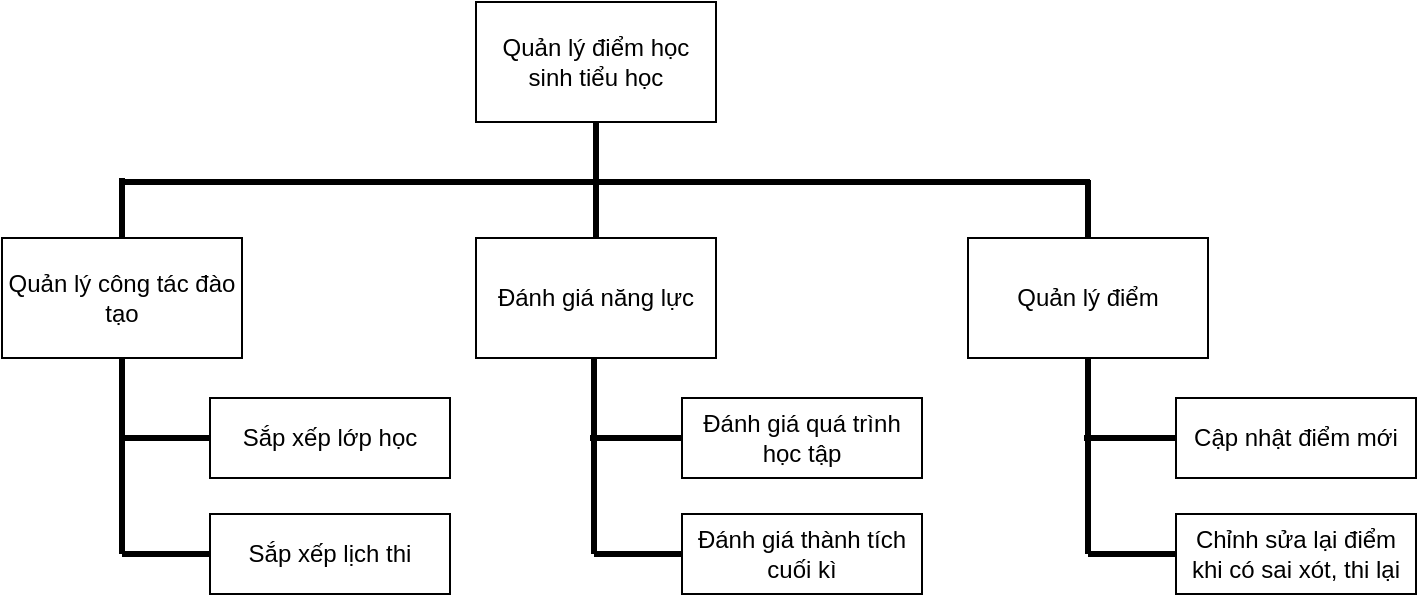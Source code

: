 <mxfile version="14.4.3" type="github">
  <diagram id="xob0y9eP82eo10FlUpxy" name="Page-1">
    <mxGraphModel dx="1141" dy="647" grid="0" gridSize="10" guides="1" tooltips="1" connect="1" arrows="1" fold="1" page="1" pageScale="1" pageWidth="850" pageHeight="1100" background="#ffffff" math="0" shadow="0">
      <root>
        <mxCell id="0" />
        <mxCell id="1" parent="0" />
        <mxCell id="husGnVyWFRahmSMxi9gw-1" value="Quản lý điểm học sinh tiểu học" style="rounded=0;whiteSpace=wrap;html=1;" vertex="1" parent="1">
          <mxGeometry x="349" y="190" width="120" height="60" as="geometry" />
        </mxCell>
        <mxCell id="husGnVyWFRahmSMxi9gw-2" value="Quản lý công tác đào tạo" style="rounded=0;whiteSpace=wrap;html=1;" vertex="1" parent="1">
          <mxGeometry x="112" y="308" width="120" height="60" as="geometry" />
        </mxCell>
        <mxCell id="husGnVyWFRahmSMxi9gw-3" value="Đánh giá năng lực" style="rounded=0;whiteSpace=wrap;html=1;" vertex="1" parent="1">
          <mxGeometry x="349" y="308" width="120" height="60" as="geometry" />
        </mxCell>
        <mxCell id="husGnVyWFRahmSMxi9gw-4" value="Quản lý điểm" style="rounded=0;whiteSpace=wrap;html=1;" vertex="1" parent="1">
          <mxGeometry x="595" y="308" width="120" height="60" as="geometry" />
        </mxCell>
        <mxCell id="husGnVyWFRahmSMxi9gw-5" value="" style="endArrow=none;html=1;entryX=0.5;entryY=1;entryDx=0;entryDy=0;exitX=0.5;exitY=0;exitDx=0;exitDy=0;strokeWidth=3;" edge="1" parent="1" source="husGnVyWFRahmSMxi9gw-3" target="husGnVyWFRahmSMxi9gw-1">
          <mxGeometry width="50" height="50" relative="1" as="geometry">
            <mxPoint x="394" y="439" as="sourcePoint" />
            <mxPoint x="444" y="389" as="targetPoint" />
          </mxGeometry>
        </mxCell>
        <mxCell id="husGnVyWFRahmSMxi9gw-6" value="" style="endArrow=none;html=1;strokeWidth=3;exitX=0.5;exitY=0;exitDx=0;exitDy=0;" edge="1" parent="1" source="husGnVyWFRahmSMxi9gw-2">
          <mxGeometry width="50" height="50" relative="1" as="geometry">
            <mxPoint x="394" y="439" as="sourcePoint" />
            <mxPoint x="172" y="278" as="targetPoint" />
          </mxGeometry>
        </mxCell>
        <mxCell id="husGnVyWFRahmSMxi9gw-7" value="" style="endArrow=none;html=1;strokeWidth=3;exitX=0.5;exitY=0;exitDx=0;exitDy=0;" edge="1" parent="1" source="husGnVyWFRahmSMxi9gw-4">
          <mxGeometry width="50" height="50" relative="1" as="geometry">
            <mxPoint x="172" y="308" as="sourcePoint" />
            <mxPoint x="655" y="279" as="targetPoint" />
          </mxGeometry>
        </mxCell>
        <mxCell id="husGnVyWFRahmSMxi9gw-8" value="" style="endArrow=none;html=1;strokeWidth=3;" edge="1" parent="1">
          <mxGeometry width="50" height="50" relative="1" as="geometry">
            <mxPoint x="172" y="280" as="sourcePoint" />
            <mxPoint x="656" y="280" as="targetPoint" />
          </mxGeometry>
        </mxCell>
        <mxCell id="husGnVyWFRahmSMxi9gw-9" value="" style="endArrow=none;html=1;strokeWidth=3;" edge="1" parent="1">
          <mxGeometry width="50" height="50" relative="1" as="geometry">
            <mxPoint x="172" y="368" as="sourcePoint" />
            <mxPoint x="172" y="466" as="targetPoint" />
          </mxGeometry>
        </mxCell>
        <mxCell id="husGnVyWFRahmSMxi9gw-10" value="Sắp xếp lớp học" style="rounded=0;whiteSpace=wrap;html=1;" vertex="1" parent="1">
          <mxGeometry x="216" y="388" width="120" height="40" as="geometry" />
        </mxCell>
        <mxCell id="husGnVyWFRahmSMxi9gw-11" value="Sắp xếp lịch thi" style="rounded=0;whiteSpace=wrap;html=1;" vertex="1" parent="1">
          <mxGeometry x="216" y="446" width="120" height="40" as="geometry" />
        </mxCell>
        <mxCell id="husGnVyWFRahmSMxi9gw-12" value="" style="endArrow=none;html=1;strokeWidth=3;exitX=0;exitY=0.5;exitDx=0;exitDy=0;" edge="1" parent="1" source="husGnVyWFRahmSMxi9gw-11">
          <mxGeometry width="50" height="50" relative="1" as="geometry">
            <mxPoint x="350" y="378" as="sourcePoint" />
            <mxPoint x="172" y="466" as="targetPoint" />
          </mxGeometry>
        </mxCell>
        <mxCell id="husGnVyWFRahmSMxi9gw-13" value="" style="endArrow=none;html=1;strokeWidth=3;exitX=0;exitY=0.5;exitDx=0;exitDy=0;" edge="1" parent="1" source="husGnVyWFRahmSMxi9gw-10">
          <mxGeometry width="50" height="50" relative="1" as="geometry">
            <mxPoint x="350" y="378" as="sourcePoint" />
            <mxPoint x="172" y="408" as="targetPoint" />
          </mxGeometry>
        </mxCell>
        <mxCell id="husGnVyWFRahmSMxi9gw-14" value="" style="endArrow=none;html=1;strokeWidth=3;" edge="1" parent="1">
          <mxGeometry width="50" height="50" relative="1" as="geometry">
            <mxPoint x="408" y="368" as="sourcePoint" />
            <mxPoint x="408" y="466" as="targetPoint" />
          </mxGeometry>
        </mxCell>
        <mxCell id="husGnVyWFRahmSMxi9gw-15" value="Đánh giá quá trình học tập" style="rounded=0;whiteSpace=wrap;html=1;" vertex="1" parent="1">
          <mxGeometry x="452" y="388" width="120" height="40" as="geometry" />
        </mxCell>
        <mxCell id="husGnVyWFRahmSMxi9gw-16" value="Đánh giá thành tích cuối kì" style="rounded=0;whiteSpace=wrap;html=1;" vertex="1" parent="1">
          <mxGeometry x="452" y="446" width="120" height="40" as="geometry" />
        </mxCell>
        <mxCell id="husGnVyWFRahmSMxi9gw-17" value="" style="endArrow=none;html=1;strokeWidth=3;exitX=0;exitY=0.5;exitDx=0;exitDy=0;" edge="1" source="husGnVyWFRahmSMxi9gw-16" parent="1">
          <mxGeometry width="50" height="50" relative="1" as="geometry">
            <mxPoint x="586" y="378" as="sourcePoint" />
            <mxPoint x="408" y="466" as="targetPoint" />
          </mxGeometry>
        </mxCell>
        <mxCell id="husGnVyWFRahmSMxi9gw-18" value="" style="endArrow=none;html=1;strokeWidth=3;exitX=0;exitY=0.5;exitDx=0;exitDy=0;" edge="1" source="husGnVyWFRahmSMxi9gw-15" parent="1">
          <mxGeometry width="50" height="50" relative="1" as="geometry">
            <mxPoint x="586" y="378" as="sourcePoint" />
            <mxPoint x="406" y="408" as="targetPoint" />
          </mxGeometry>
        </mxCell>
        <mxCell id="husGnVyWFRahmSMxi9gw-19" value="" style="endArrow=none;html=1;strokeWidth=3;" edge="1" parent="1">
          <mxGeometry width="50" height="50" relative="1" as="geometry">
            <mxPoint x="655" y="368" as="sourcePoint" />
            <mxPoint x="655" y="466" as="targetPoint" />
          </mxGeometry>
        </mxCell>
        <mxCell id="husGnVyWFRahmSMxi9gw-20" value="Cập nhật điểm mới" style="rounded=0;whiteSpace=wrap;html=1;" vertex="1" parent="1">
          <mxGeometry x="699" y="388" width="120" height="40" as="geometry" />
        </mxCell>
        <mxCell id="husGnVyWFRahmSMxi9gw-21" value="Chỉnh sửa lại điểm khi có sai xót, thi lại" style="rounded=0;whiteSpace=wrap;html=1;" vertex="1" parent="1">
          <mxGeometry x="699" y="446" width="120" height="40" as="geometry" />
        </mxCell>
        <mxCell id="husGnVyWFRahmSMxi9gw-22" value="" style="endArrow=none;html=1;strokeWidth=3;exitX=0;exitY=0.5;exitDx=0;exitDy=0;" edge="1" source="husGnVyWFRahmSMxi9gw-21" parent="1">
          <mxGeometry width="50" height="50" relative="1" as="geometry">
            <mxPoint x="833" y="378" as="sourcePoint" />
            <mxPoint x="655" y="466" as="targetPoint" />
          </mxGeometry>
        </mxCell>
        <mxCell id="husGnVyWFRahmSMxi9gw-23" value="" style="endArrow=none;html=1;strokeWidth=3;exitX=0;exitY=0.5;exitDx=0;exitDy=0;" edge="1" source="husGnVyWFRahmSMxi9gw-20" parent="1">
          <mxGeometry width="50" height="50" relative="1" as="geometry">
            <mxPoint x="833" y="378" as="sourcePoint" />
            <mxPoint x="653" y="408" as="targetPoint" />
          </mxGeometry>
        </mxCell>
      </root>
    </mxGraphModel>
  </diagram>
</mxfile>
